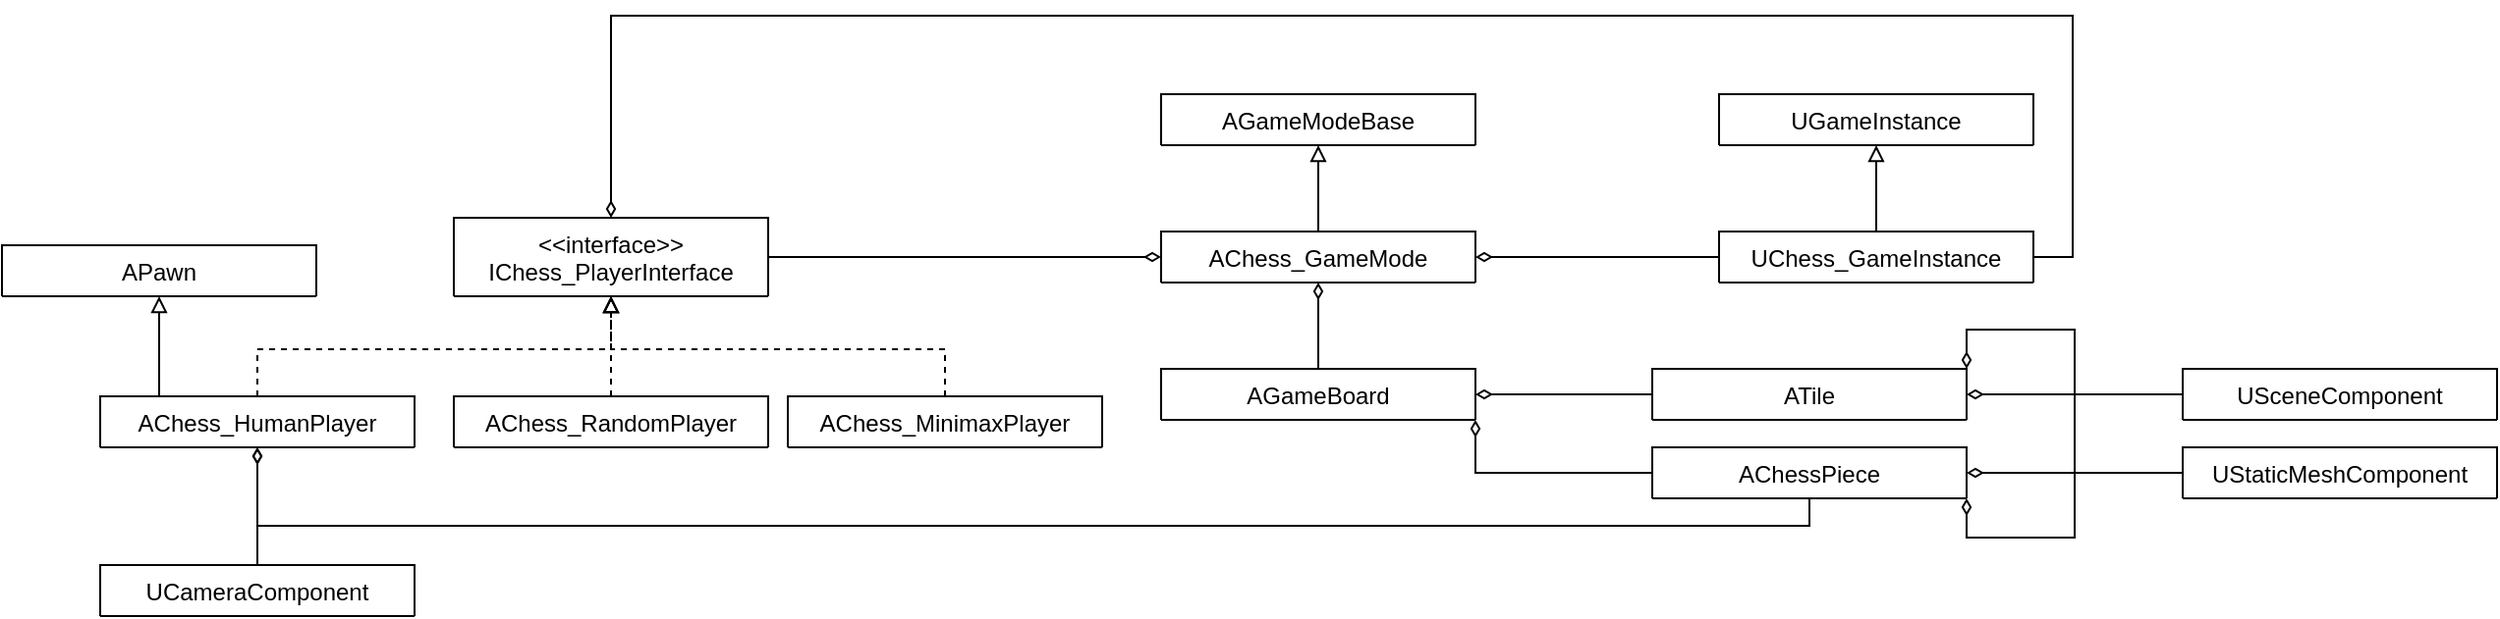 <mxfile version="24.2.5" type="device">
  <diagram id="C5RBs43oDa-KdzZeNtuy" name="Page-1">
    <mxGraphModel dx="1665" dy="631" grid="1" gridSize="10" guides="1" tooltips="1" connect="1" arrows="1" fold="1" page="1" pageScale="1" pageWidth="827" pageHeight="1169" math="0" shadow="0">
      <root>
        <mxCell id="WIyWlLk6GJQsqaUBKTNV-0" />
        <mxCell id="WIyWlLk6GJQsqaUBKTNV-1" parent="WIyWlLk6GJQsqaUBKTNV-0" />
        <mxCell id="lZXWqO6nFXH_XY-IuacZ-20" style="edgeStyle=orthogonalEdgeStyle;rounded=0;orthogonalLoop=1;jettySize=auto;html=1;entryX=0.5;entryY=1;entryDx=0;entryDy=0;endArrow=block;endFill=0;" edge="1" parent="WIyWlLk6GJQsqaUBKTNV-1" source="zkfFHV4jXpPFQw0GAbJ--0" target="lZXWqO6nFXH_XY-IuacZ-8">
          <mxGeometry relative="1" as="geometry" />
        </mxCell>
        <mxCell id="zkfFHV4jXpPFQw0GAbJ--0" value="UChess_GameInstance" style="swimlane;fontStyle=0;align=center;verticalAlign=top;childLayout=stackLayout;horizontal=1;startSize=26;horizontalStack=0;resizeParent=1;resizeLast=0;collapsible=1;marginBottom=0;rounded=0;shadow=0;strokeWidth=1;" parent="WIyWlLk6GJQsqaUBKTNV-1" vertex="1" collapsed="1">
          <mxGeometry x="514" y="180" width="160" height="26" as="geometry">
            <mxRectangle x="220" y="120" width="160" height="138" as="alternateBounds" />
          </mxGeometry>
        </mxCell>
        <mxCell id="zkfFHV4jXpPFQw0GAbJ--1" value="Name" style="text;align=left;verticalAlign=top;spacingLeft=4;spacingRight=4;overflow=hidden;rotatable=0;points=[[0,0.5],[1,0.5]];portConstraint=eastwest;" parent="zkfFHV4jXpPFQw0GAbJ--0" vertex="1">
          <mxGeometry y="26" width="160" height="26" as="geometry" />
        </mxCell>
        <mxCell id="zkfFHV4jXpPFQw0GAbJ--2" value="Phone Number" style="text;align=left;verticalAlign=top;spacingLeft=4;spacingRight=4;overflow=hidden;rotatable=0;points=[[0,0.5],[1,0.5]];portConstraint=eastwest;rounded=0;shadow=0;html=0;" parent="zkfFHV4jXpPFQw0GAbJ--0" vertex="1">
          <mxGeometry y="52" width="160" height="26" as="geometry" />
        </mxCell>
        <mxCell id="zkfFHV4jXpPFQw0GAbJ--3" value="Email Address" style="text;align=left;verticalAlign=top;spacingLeft=4;spacingRight=4;overflow=hidden;rotatable=0;points=[[0,0.5],[1,0.5]];portConstraint=eastwest;rounded=0;shadow=0;html=0;" parent="zkfFHV4jXpPFQw0GAbJ--0" vertex="1">
          <mxGeometry y="78" width="160" height="26" as="geometry" />
        </mxCell>
        <mxCell id="zkfFHV4jXpPFQw0GAbJ--4" value="" style="line;html=1;strokeWidth=1;align=left;verticalAlign=middle;spacingTop=-1;spacingLeft=3;spacingRight=3;rotatable=0;labelPosition=right;points=[];portConstraint=eastwest;" parent="zkfFHV4jXpPFQw0GAbJ--0" vertex="1">
          <mxGeometry y="104" width="160" height="8" as="geometry" />
        </mxCell>
        <mxCell id="zkfFHV4jXpPFQw0GAbJ--5" value="Purchase Parking Pass" style="text;align=left;verticalAlign=top;spacingLeft=4;spacingRight=4;overflow=hidden;rotatable=0;points=[[0,0.5],[1,0.5]];portConstraint=eastwest;" parent="zkfFHV4jXpPFQw0GAbJ--0" vertex="1">
          <mxGeometry y="112" width="160" height="26" as="geometry" />
        </mxCell>
        <mxCell id="lZXWqO6nFXH_XY-IuacZ-66" style="edgeStyle=orthogonalEdgeStyle;rounded=0;orthogonalLoop=1;jettySize=auto;html=1;entryX=1;entryY=1;entryDx=0;entryDy=0;endArrow=diamondThin;endFill=0;" edge="1" parent="WIyWlLk6GJQsqaUBKTNV-1" source="zkfFHV4jXpPFQw0GAbJ--17" target="lZXWqO6nFXH_XY-IuacZ-52">
          <mxGeometry relative="1" as="geometry" />
        </mxCell>
        <mxCell id="lZXWqO6nFXH_XY-IuacZ-112" style="edgeStyle=orthogonalEdgeStyle;rounded=0;orthogonalLoop=1;jettySize=auto;html=1;entryX=0.5;entryY=1;entryDx=0;entryDy=0;endArrow=diamondThin;endFill=0;" edge="1" parent="WIyWlLk6GJQsqaUBKTNV-1" source="zkfFHV4jXpPFQw0GAbJ--17" target="lZXWqO6nFXH_XY-IuacZ-84">
          <mxGeometry relative="1" as="geometry">
            <Array as="points">
              <mxPoint x="560" y="330" />
              <mxPoint x="-230" y="330" />
            </Array>
          </mxGeometry>
        </mxCell>
        <mxCell id="zkfFHV4jXpPFQw0GAbJ--17" value="AChessPiece" style="swimlane;fontStyle=0;align=center;verticalAlign=top;childLayout=stackLayout;horizontal=1;startSize=26;horizontalStack=0;resizeParent=1;resizeLast=0;collapsible=1;marginBottom=0;rounded=0;shadow=0;strokeWidth=1;" parent="WIyWlLk6GJQsqaUBKTNV-1" vertex="1" collapsed="1">
          <mxGeometry x="480" y="290" width="160" height="26" as="geometry">
            <mxRectangle x="750" y="110" width="300" height="480" as="alternateBounds" />
          </mxGeometry>
        </mxCell>
        <mxCell id="zkfFHV4jXpPFQw0GAbJ--18" value="# Scene: USceneComponent*" style="text;align=left;verticalAlign=top;spacingLeft=4;spacingRight=4;overflow=hidden;rotatable=0;points=[[0,0.5],[1,0.5]];portConstraint=eastwest;" parent="zkfFHV4jXpPFQw0GAbJ--17" vertex="1">
          <mxGeometry y="26" width="300" height="26" as="geometry" />
        </mxCell>
        <mxCell id="zkfFHV4jXpPFQw0GAbJ--19" value="UStaticMeshComponent: StaticMeshComponent" style="text;align=left;verticalAlign=top;spacingLeft=4;spacingRight=4;overflow=hidden;rotatable=0;points=[[0,0.5],[1,0.5]];portConstraint=eastwest;rounded=0;shadow=0;html=0;" parent="zkfFHV4jXpPFQw0GAbJ--17" vertex="1">
          <mxGeometry y="52" width="300" height="26" as="geometry" />
        </mxCell>
        <mxCell id="zkfFHV4jXpPFQw0GAbJ--20" value="Id: FString" style="text;align=left;verticalAlign=top;spacingLeft=4;spacingRight=4;overflow=hidden;rotatable=0;points=[[0,0.5],[1,0.5]];portConstraint=eastwest;rounded=0;shadow=0;html=0;" parent="zkfFHV4jXpPFQw0GAbJ--17" vertex="1">
          <mxGeometry y="78" width="300" height="26" as="geometry" />
        </mxCell>
        <mxCell id="zkfFHV4jXpPFQw0GAbJ--21" value="PieceNum: int = -1" style="text;align=left;verticalAlign=top;spacingLeft=4;spacingRight=4;overflow=hidden;rotatable=0;points=[[0,0.5],[1,0.5]];portConstraint=eastwest;rounded=0;shadow=0;html=0;" parent="zkfFHV4jXpPFQw0GAbJ--17" vertex="1">
          <mxGeometry y="104" width="300" height="26" as="geometry" />
        </mxCell>
        <mxCell id="zkfFHV4jXpPFQw0GAbJ--22" value="Color: EPieceColor" style="text;align=left;verticalAlign=top;spacingLeft=4;spacingRight=4;overflow=hidden;rotatable=0;points=[[0,0.5],[1,0.5]];portConstraint=eastwest;rounded=0;shadow=0;html=0;" parent="zkfFHV4jXpPFQw0GAbJ--17" vertex="1">
          <mxGeometry y="130" width="300" height="26" as="geometry" />
        </mxCell>
        <mxCell id="lZXWqO6nFXH_XY-IuacZ-2" value="MaxNumberSteps: int8" style="text;align=left;verticalAlign=top;spacingLeft=4;spacingRight=4;overflow=hidden;rotatable=0;points=[[0,0.5],[1,0.5]];portConstraint=eastwest;rounded=0;shadow=0;html=0;" vertex="1" parent="zkfFHV4jXpPFQw0GAbJ--17">
          <mxGeometry y="156" width="300" height="26" as="geometry" />
        </mxCell>
        <mxCell id="lZXWqO6nFXH_XY-IuacZ-3" value="Type: EPieceType" style="text;align=left;verticalAlign=top;spacingLeft=4;spacingRight=4;overflow=hidden;rotatable=0;points=[[0,0.5],[1,0.5]];portConstraint=eastwest;rounded=0;shadow=0;html=0;" vertex="1" parent="zkfFHV4jXpPFQw0GAbJ--17">
          <mxGeometry y="182" width="300" height="26" as="geometry" />
        </mxCell>
        <mxCell id="lZXWqO6nFXH_XY-IuacZ-6" value="TileGridPosition: FVector2D" style="text;align=left;verticalAlign=top;spacingLeft=4;spacingRight=4;overflow=hidden;rotatable=0;points=[[0,0.5],[1,0.5]];portConstraint=eastwest;rounded=0;shadow=0;html=0;" vertex="1" parent="zkfFHV4jXpPFQw0GAbJ--17">
          <mxGeometry y="208" width="300" height="26" as="geometry" />
        </mxCell>
        <mxCell id="lZXWqO6nFXH_XY-IuacZ-5" value="Status: EPieceStatus" style="text;align=left;verticalAlign=top;spacingLeft=4;spacingRight=4;overflow=hidden;rotatable=0;points=[[0,0.5],[1,0.5]];portConstraint=eastwest;rounded=0;shadow=0;html=0;" vertex="1" parent="zkfFHV4jXpPFQw0GAbJ--17">
          <mxGeometry y="234" width="300" height="26" as="geometry" />
        </mxCell>
        <mxCell id="lZXWqO6nFXH_XY-IuacZ-4" value="CardinalDirection: TArray&lt;ECardinalDirection&gt;" style="text;align=left;verticalAlign=top;spacingLeft=4;spacingRight=4;overflow=hidden;rotatable=0;points=[[0,0.5],[1,0.5]];portConstraint=eastwest;rounded=0;shadow=0;html=0;" vertex="1" parent="zkfFHV4jXpPFQw0GAbJ--17">
          <mxGeometry y="260" width="300" height="26" as="geometry" />
        </mxCell>
        <mxCell id="zkfFHV4jXpPFQw0GAbJ--23" value="" style="line;html=1;strokeWidth=1;align=left;verticalAlign=middle;spacingTop=-1;spacingLeft=3;spacingRight=3;rotatable=0;labelPosition=right;points=[];portConstraint=eastwest;" parent="zkfFHV4jXpPFQw0GAbJ--17" vertex="1">
          <mxGeometry y="286" width="300" height="8" as="geometry" />
        </mxCell>
        <mxCell id="zkfFHV4jXpPFQw0GAbJ--24" value="+ GetXYOffset(Steps: const int8, &#xa;                      Direction: const ECardinalDirection&#xa;   ) const: std::pair&lt;int8, int8&gt;" style="text;align=left;verticalAlign=top;spacingLeft=4;spacingRight=4;overflow=hidden;rotatable=0;points=[[0,0.5],[1,0.5]];portConstraint=eastwest;" parent="zkfFHV4jXpPFQw0GAbJ--17" vertex="1">
          <mxGeometry y="294" width="300" height="56" as="geometry" />
        </mxCell>
        <mxCell id="zkfFHV4jXpPFQw0GAbJ--25" value="+ CheckDirection(GameBoard: const AGameBoard*, &#xa;                          Direction: const EDirection, &#xa;                          NewGridPosition: const FVector2D, &#xa;                          CurrGridPosition: const FVector2D, &#xa;                          TestFlag: const bool = false&#xa;   ): bool" style="text;align=left;verticalAlign=top;spacingLeft=4;spacingRight=4;overflow=hidden;rotatable=0;points=[[0,0.5],[1,0.5]];portConstraint=eastwest;" parent="zkfFHV4jXpPFQw0GAbJ--17" vertex="1">
          <mxGeometry y="350" width="300" height="100" as="geometry" />
        </mxCell>
        <mxCell id="lZXWqO6nFXH_XY-IuacZ-7" value="+ SelfDestroy(): void" style="text;align=left;verticalAlign=top;spacingLeft=4;spacingRight=4;overflow=hidden;rotatable=0;points=[[0,0.5],[1,0.5]];portConstraint=eastwest;" vertex="1" parent="zkfFHV4jXpPFQw0GAbJ--17">
          <mxGeometry y="450" width="300" height="30" as="geometry" />
        </mxCell>
        <mxCell id="lZXWqO6nFXH_XY-IuacZ-8" value="UGameInstance" style="swimlane;fontStyle=0;align=center;verticalAlign=top;childLayout=stackLayout;horizontal=1;startSize=26;horizontalStack=0;resizeParent=1;resizeLast=0;collapsible=1;marginBottom=0;rounded=0;shadow=0;strokeWidth=1;" vertex="1" collapsed="1" parent="WIyWlLk6GJQsqaUBKTNV-1">
          <mxGeometry x="514" y="110" width="160" height="26" as="geometry">
            <mxRectangle x="220" y="-40" width="160" height="138" as="alternateBounds" />
          </mxGeometry>
        </mxCell>
        <mxCell id="lZXWqO6nFXH_XY-IuacZ-44" style="edgeStyle=orthogonalEdgeStyle;rounded=0;orthogonalLoop=1;jettySize=auto;html=1;endArrow=none;endFill=0;startArrow=diamondThin;startFill=0;endSize=6;strokeWidth=1;" edge="1" parent="WIyWlLk6GJQsqaUBKTNV-1" source="lZXWqO6nFXH_XY-IuacZ-21" target="zkfFHV4jXpPFQw0GAbJ--0">
          <mxGeometry relative="1" as="geometry" />
        </mxCell>
        <mxCell id="lZXWqO6nFXH_XY-IuacZ-51" style="edgeStyle=orthogonalEdgeStyle;rounded=0;orthogonalLoop=1;jettySize=auto;html=1;endArrow=none;endFill=0;startArrow=diamondThin;startFill=0;" edge="1" parent="WIyWlLk6GJQsqaUBKTNV-1" source="lZXWqO6nFXH_XY-IuacZ-21" target="lZXWqO6nFXH_XY-IuacZ-45">
          <mxGeometry relative="1" as="geometry" />
        </mxCell>
        <mxCell id="lZXWqO6nFXH_XY-IuacZ-21" value="AChess_GameMode" style="swimlane;fontStyle=0;align=center;verticalAlign=top;childLayout=stackLayout;horizontal=1;startSize=26;horizontalStack=0;resizeParent=1;resizeLast=0;collapsible=1;marginBottom=0;rounded=0;shadow=0;strokeWidth=1;" vertex="1" collapsed="1" parent="WIyWlLk6GJQsqaUBKTNV-1">
          <mxGeometry x="230" y="180" width="160" height="26" as="geometry">
            <mxRectangle x="230" y="180" width="160" height="138" as="alternateBounds" />
          </mxGeometry>
        </mxCell>
        <mxCell id="lZXWqO6nFXH_XY-IuacZ-22" value="Name" style="text;align=left;verticalAlign=top;spacingLeft=4;spacingRight=4;overflow=hidden;rotatable=0;points=[[0,0.5],[1,0.5]];portConstraint=eastwest;" vertex="1" parent="lZXWqO6nFXH_XY-IuacZ-21">
          <mxGeometry y="26" width="160" height="26" as="geometry" />
        </mxCell>
        <mxCell id="lZXWqO6nFXH_XY-IuacZ-23" value="Phone Number" style="text;align=left;verticalAlign=top;spacingLeft=4;spacingRight=4;overflow=hidden;rotatable=0;points=[[0,0.5],[1,0.5]];portConstraint=eastwest;rounded=0;shadow=0;html=0;" vertex="1" parent="lZXWqO6nFXH_XY-IuacZ-21">
          <mxGeometry y="52" width="160" height="26" as="geometry" />
        </mxCell>
        <mxCell id="lZXWqO6nFXH_XY-IuacZ-24" value="Email Address" style="text;align=left;verticalAlign=top;spacingLeft=4;spacingRight=4;overflow=hidden;rotatable=0;points=[[0,0.5],[1,0.5]];portConstraint=eastwest;rounded=0;shadow=0;html=0;" vertex="1" parent="lZXWqO6nFXH_XY-IuacZ-21">
          <mxGeometry y="78" width="160" height="26" as="geometry" />
        </mxCell>
        <mxCell id="lZXWqO6nFXH_XY-IuacZ-25" value="" style="line;html=1;strokeWidth=1;align=left;verticalAlign=middle;spacingTop=-1;spacingLeft=3;spacingRight=3;rotatable=0;labelPosition=right;points=[];portConstraint=eastwest;" vertex="1" parent="lZXWqO6nFXH_XY-IuacZ-21">
          <mxGeometry y="104" width="160" height="8" as="geometry" />
        </mxCell>
        <mxCell id="lZXWqO6nFXH_XY-IuacZ-26" value="Purchase Parking Pass" style="text;align=left;verticalAlign=top;spacingLeft=4;spacingRight=4;overflow=hidden;rotatable=0;points=[[0,0.5],[1,0.5]];portConstraint=eastwest;" vertex="1" parent="lZXWqO6nFXH_XY-IuacZ-21">
          <mxGeometry y="112" width="160" height="26" as="geometry" />
        </mxCell>
        <mxCell id="lZXWqO6nFXH_XY-IuacZ-33" value="AGameModeBase" style="swimlane;fontStyle=0;align=center;verticalAlign=top;childLayout=stackLayout;horizontal=1;startSize=26;horizontalStack=0;resizeParent=1;resizeLast=0;collapsible=1;marginBottom=0;rounded=0;shadow=0;strokeWidth=1;" vertex="1" collapsed="1" parent="WIyWlLk6GJQsqaUBKTNV-1">
          <mxGeometry x="230" y="110" width="160" height="26" as="geometry">
            <mxRectangle x="220" y="120" width="160" height="138" as="alternateBounds" />
          </mxGeometry>
        </mxCell>
        <mxCell id="lZXWqO6nFXH_XY-IuacZ-34" value="Name" style="text;align=left;verticalAlign=top;spacingLeft=4;spacingRight=4;overflow=hidden;rotatable=0;points=[[0,0.5],[1,0.5]];portConstraint=eastwest;" vertex="1" parent="lZXWqO6nFXH_XY-IuacZ-33">
          <mxGeometry y="26" width="160" height="26" as="geometry" />
        </mxCell>
        <mxCell id="lZXWqO6nFXH_XY-IuacZ-35" value="Phone Number" style="text;align=left;verticalAlign=top;spacingLeft=4;spacingRight=4;overflow=hidden;rotatable=0;points=[[0,0.5],[1,0.5]];portConstraint=eastwest;rounded=0;shadow=0;html=0;" vertex="1" parent="lZXWqO6nFXH_XY-IuacZ-33">
          <mxGeometry y="52" width="160" height="26" as="geometry" />
        </mxCell>
        <mxCell id="lZXWqO6nFXH_XY-IuacZ-36" value="Email Address" style="text;align=left;verticalAlign=top;spacingLeft=4;spacingRight=4;overflow=hidden;rotatable=0;points=[[0,0.5],[1,0.5]];portConstraint=eastwest;rounded=0;shadow=0;html=0;" vertex="1" parent="lZXWqO6nFXH_XY-IuacZ-33">
          <mxGeometry y="78" width="160" height="26" as="geometry" />
        </mxCell>
        <mxCell id="lZXWqO6nFXH_XY-IuacZ-37" value="" style="line;html=1;strokeWidth=1;align=left;verticalAlign=middle;spacingTop=-1;spacingLeft=3;spacingRight=3;rotatable=0;labelPosition=right;points=[];portConstraint=eastwest;" vertex="1" parent="lZXWqO6nFXH_XY-IuacZ-33">
          <mxGeometry y="104" width="160" height="8" as="geometry" />
        </mxCell>
        <mxCell id="lZXWqO6nFXH_XY-IuacZ-38" value="Purchase Parking Pass" style="text;align=left;verticalAlign=top;spacingLeft=4;spacingRight=4;overflow=hidden;rotatable=0;points=[[0,0.5],[1,0.5]];portConstraint=eastwest;" vertex="1" parent="lZXWqO6nFXH_XY-IuacZ-33">
          <mxGeometry y="112" width="160" height="26" as="geometry" />
        </mxCell>
        <mxCell id="lZXWqO6nFXH_XY-IuacZ-39" style="edgeStyle=orthogonalEdgeStyle;rounded=0;orthogonalLoop=1;jettySize=auto;html=1;endArrow=block;endFill=0;" edge="1" parent="WIyWlLk6GJQsqaUBKTNV-1" source="lZXWqO6nFXH_XY-IuacZ-21" target="lZXWqO6nFXH_XY-IuacZ-33">
          <mxGeometry relative="1" as="geometry">
            <mxPoint x="524" y="190" as="sourcePoint" />
            <mxPoint x="524" y="146" as="targetPoint" />
          </mxGeometry>
        </mxCell>
        <mxCell id="lZXWqO6nFXH_XY-IuacZ-83" style="edgeStyle=orthogonalEdgeStyle;rounded=0;orthogonalLoop=1;jettySize=auto;html=1;entryX=1;entryY=0.5;entryDx=0;entryDy=0;endArrow=none;endFill=0;startArrow=diamondThin;startFill=0;" edge="1" parent="WIyWlLk6GJQsqaUBKTNV-1" source="lZXWqO6nFXH_XY-IuacZ-45" target="zkfFHV4jXpPFQw0GAbJ--0">
          <mxGeometry relative="1" as="geometry">
            <Array as="points">
              <mxPoint x="-50" y="70" />
              <mxPoint x="694" y="70" />
              <mxPoint x="694" y="193" />
            </Array>
          </mxGeometry>
        </mxCell>
        <mxCell id="lZXWqO6nFXH_XY-IuacZ-45" value="&lt;&lt;interface&gt;&gt;&#xa;IChess_PlayerInterface" style="swimlane;fontStyle=0;align=center;verticalAlign=top;childLayout=stackLayout;horizontal=1;startSize=40;horizontalStack=0;resizeParent=1;resizeLast=0;collapsible=1;marginBottom=0;rounded=0;shadow=0;strokeWidth=1;" vertex="1" collapsed="1" parent="WIyWlLk6GJQsqaUBKTNV-1">
          <mxGeometry x="-130" y="173" width="160" height="40" as="geometry">
            <mxRectangle x="220" y="120" width="160" height="138" as="alternateBounds" />
          </mxGeometry>
        </mxCell>
        <mxCell id="lZXWqO6nFXH_XY-IuacZ-46" value="Name" style="text;align=left;verticalAlign=top;spacingLeft=4;spacingRight=4;overflow=hidden;rotatable=0;points=[[0,0.5],[1,0.5]];portConstraint=eastwest;" vertex="1" parent="lZXWqO6nFXH_XY-IuacZ-45">
          <mxGeometry y="26" width="160" height="26" as="geometry" />
        </mxCell>
        <mxCell id="lZXWqO6nFXH_XY-IuacZ-47" value="Phone Number" style="text;align=left;verticalAlign=top;spacingLeft=4;spacingRight=4;overflow=hidden;rotatable=0;points=[[0,0.5],[1,0.5]];portConstraint=eastwest;rounded=0;shadow=0;html=0;" vertex="1" parent="lZXWqO6nFXH_XY-IuacZ-45">
          <mxGeometry y="52" width="160" height="26" as="geometry" />
        </mxCell>
        <mxCell id="lZXWqO6nFXH_XY-IuacZ-48" value="Email Address" style="text;align=left;verticalAlign=top;spacingLeft=4;spacingRight=4;overflow=hidden;rotatable=0;points=[[0,0.5],[1,0.5]];portConstraint=eastwest;rounded=0;shadow=0;html=0;" vertex="1" parent="lZXWqO6nFXH_XY-IuacZ-45">
          <mxGeometry y="78" width="160" height="26" as="geometry" />
        </mxCell>
        <mxCell id="lZXWqO6nFXH_XY-IuacZ-49" value="" style="line;html=1;strokeWidth=1;align=left;verticalAlign=middle;spacingTop=-1;spacingLeft=3;spacingRight=3;rotatable=0;labelPosition=right;points=[];portConstraint=eastwest;" vertex="1" parent="lZXWqO6nFXH_XY-IuacZ-45">
          <mxGeometry y="104" width="160" height="8" as="geometry" />
        </mxCell>
        <mxCell id="lZXWqO6nFXH_XY-IuacZ-50" value="Purchase Parking Pass" style="text;align=left;verticalAlign=top;spacingLeft=4;spacingRight=4;overflow=hidden;rotatable=0;points=[[0,0.5],[1,0.5]];portConstraint=eastwest;" vertex="1" parent="lZXWqO6nFXH_XY-IuacZ-45">
          <mxGeometry y="112" width="160" height="26" as="geometry" />
        </mxCell>
        <mxCell id="lZXWqO6nFXH_XY-IuacZ-58" style="edgeStyle=orthogonalEdgeStyle;rounded=0;orthogonalLoop=1;jettySize=auto;html=1;entryX=0.5;entryY=1;entryDx=0;entryDy=0;endArrow=diamondThin;endFill=0;" edge="1" parent="WIyWlLk6GJQsqaUBKTNV-1" source="lZXWqO6nFXH_XY-IuacZ-52" target="lZXWqO6nFXH_XY-IuacZ-21">
          <mxGeometry relative="1" as="geometry" />
        </mxCell>
        <mxCell id="lZXWqO6nFXH_XY-IuacZ-52" value="AGameBoard" style="swimlane;fontStyle=0;align=center;verticalAlign=top;childLayout=stackLayout;horizontal=1;startSize=26;horizontalStack=0;resizeParent=1;resizeLast=0;collapsible=1;marginBottom=0;rounded=0;shadow=0;strokeWidth=1;" vertex="1" collapsed="1" parent="WIyWlLk6GJQsqaUBKTNV-1">
          <mxGeometry x="230" y="250" width="160" height="26" as="geometry">
            <mxRectangle x="230" y="180" width="160" height="138" as="alternateBounds" />
          </mxGeometry>
        </mxCell>
        <mxCell id="lZXWqO6nFXH_XY-IuacZ-53" value="Name" style="text;align=left;verticalAlign=top;spacingLeft=4;spacingRight=4;overflow=hidden;rotatable=0;points=[[0,0.5],[1,0.5]];portConstraint=eastwest;" vertex="1" parent="lZXWqO6nFXH_XY-IuacZ-52">
          <mxGeometry y="26" width="160" height="26" as="geometry" />
        </mxCell>
        <mxCell id="lZXWqO6nFXH_XY-IuacZ-54" value="Phone Number" style="text;align=left;verticalAlign=top;spacingLeft=4;spacingRight=4;overflow=hidden;rotatable=0;points=[[0,0.5],[1,0.5]];portConstraint=eastwest;rounded=0;shadow=0;html=0;" vertex="1" parent="lZXWqO6nFXH_XY-IuacZ-52">
          <mxGeometry y="52" width="160" height="26" as="geometry" />
        </mxCell>
        <mxCell id="lZXWqO6nFXH_XY-IuacZ-55" value="Email Address" style="text;align=left;verticalAlign=top;spacingLeft=4;spacingRight=4;overflow=hidden;rotatable=0;points=[[0,0.5],[1,0.5]];portConstraint=eastwest;rounded=0;shadow=0;html=0;" vertex="1" parent="lZXWqO6nFXH_XY-IuacZ-52">
          <mxGeometry y="78" width="160" height="26" as="geometry" />
        </mxCell>
        <mxCell id="lZXWqO6nFXH_XY-IuacZ-56" value="" style="line;html=1;strokeWidth=1;align=left;verticalAlign=middle;spacingTop=-1;spacingLeft=3;spacingRight=3;rotatable=0;labelPosition=right;points=[];portConstraint=eastwest;" vertex="1" parent="lZXWqO6nFXH_XY-IuacZ-52">
          <mxGeometry y="104" width="160" height="8" as="geometry" />
        </mxCell>
        <mxCell id="lZXWqO6nFXH_XY-IuacZ-57" value="Purchase Parking Pass" style="text;align=left;verticalAlign=top;spacingLeft=4;spacingRight=4;overflow=hidden;rotatable=0;points=[[0,0.5],[1,0.5]];portConstraint=eastwest;" vertex="1" parent="lZXWqO6nFXH_XY-IuacZ-52">
          <mxGeometry y="112" width="160" height="26" as="geometry" />
        </mxCell>
        <mxCell id="lZXWqO6nFXH_XY-IuacZ-65" style="edgeStyle=orthogonalEdgeStyle;rounded=0;orthogonalLoop=1;jettySize=auto;html=1;entryX=1;entryY=0.5;entryDx=0;entryDy=0;endArrow=diamondThin;endFill=0;" edge="1" parent="WIyWlLk6GJQsqaUBKTNV-1" source="lZXWqO6nFXH_XY-IuacZ-59" target="lZXWqO6nFXH_XY-IuacZ-52">
          <mxGeometry relative="1" as="geometry" />
        </mxCell>
        <mxCell id="lZXWqO6nFXH_XY-IuacZ-59" value="ATile" style="swimlane;fontStyle=0;align=center;verticalAlign=top;childLayout=stackLayout;horizontal=1;startSize=26;horizontalStack=0;resizeParent=1;resizeLast=0;collapsible=1;marginBottom=0;rounded=0;shadow=0;strokeWidth=1;" vertex="1" collapsed="1" parent="WIyWlLk6GJQsqaUBKTNV-1">
          <mxGeometry x="480" y="250" width="160" height="26" as="geometry">
            <mxRectangle x="480" y="250" width="160" height="138" as="alternateBounds" />
          </mxGeometry>
        </mxCell>
        <mxCell id="lZXWqO6nFXH_XY-IuacZ-60" value="Name" style="text;align=left;verticalAlign=top;spacingLeft=4;spacingRight=4;overflow=hidden;rotatable=0;points=[[0,0.5],[1,0.5]];portConstraint=eastwest;" vertex="1" parent="lZXWqO6nFXH_XY-IuacZ-59">
          <mxGeometry y="26" width="160" height="26" as="geometry" />
        </mxCell>
        <mxCell id="lZXWqO6nFXH_XY-IuacZ-61" value="Phone Number" style="text;align=left;verticalAlign=top;spacingLeft=4;spacingRight=4;overflow=hidden;rotatable=0;points=[[0,0.5],[1,0.5]];portConstraint=eastwest;rounded=0;shadow=0;html=0;" vertex="1" parent="lZXWqO6nFXH_XY-IuacZ-59">
          <mxGeometry y="52" width="160" height="26" as="geometry" />
        </mxCell>
        <mxCell id="lZXWqO6nFXH_XY-IuacZ-62" value="Email Address" style="text;align=left;verticalAlign=top;spacingLeft=4;spacingRight=4;overflow=hidden;rotatable=0;points=[[0,0.5],[1,0.5]];portConstraint=eastwest;rounded=0;shadow=0;html=0;" vertex="1" parent="lZXWqO6nFXH_XY-IuacZ-59">
          <mxGeometry y="78" width="160" height="26" as="geometry" />
        </mxCell>
        <mxCell id="lZXWqO6nFXH_XY-IuacZ-63" value="" style="line;html=1;strokeWidth=1;align=left;verticalAlign=middle;spacingTop=-1;spacingLeft=3;spacingRight=3;rotatable=0;labelPosition=right;points=[];portConstraint=eastwest;" vertex="1" parent="lZXWqO6nFXH_XY-IuacZ-59">
          <mxGeometry y="104" width="160" height="8" as="geometry" />
        </mxCell>
        <mxCell id="lZXWqO6nFXH_XY-IuacZ-64" value="Purchase Parking Pass" style="text;align=left;verticalAlign=top;spacingLeft=4;spacingRight=4;overflow=hidden;rotatable=0;points=[[0,0.5],[1,0.5]];portConstraint=eastwest;" vertex="1" parent="lZXWqO6nFXH_XY-IuacZ-59">
          <mxGeometry y="112" width="160" height="26" as="geometry" />
        </mxCell>
        <mxCell id="lZXWqO6nFXH_XY-IuacZ-79" style="edgeStyle=orthogonalEdgeStyle;rounded=0;orthogonalLoop=1;jettySize=auto;html=1;entryX=1;entryY=0.5;entryDx=0;entryDy=0;endArrow=diamondThin;endFill=0;" edge="1" parent="WIyWlLk6GJQsqaUBKTNV-1" source="lZXWqO6nFXH_XY-IuacZ-67" target="lZXWqO6nFXH_XY-IuacZ-59">
          <mxGeometry relative="1" as="geometry" />
        </mxCell>
        <mxCell id="lZXWqO6nFXH_XY-IuacZ-80" style="edgeStyle=orthogonalEdgeStyle;rounded=0;orthogonalLoop=1;jettySize=auto;html=1;entryX=1;entryY=0.5;entryDx=0;entryDy=0;endArrow=diamondThin;endFill=0;" edge="1" parent="WIyWlLk6GJQsqaUBKTNV-1" source="lZXWqO6nFXH_XY-IuacZ-67" target="zkfFHV4jXpPFQw0GAbJ--17">
          <mxGeometry relative="1" as="geometry" />
        </mxCell>
        <mxCell id="lZXWqO6nFXH_XY-IuacZ-67" value="USceneComponent" style="swimlane;fontStyle=0;align=center;verticalAlign=top;childLayout=stackLayout;horizontal=1;startSize=26;horizontalStack=0;resizeParent=1;resizeLast=0;collapsible=1;marginBottom=0;rounded=0;shadow=0;strokeWidth=1;" vertex="1" collapsed="1" parent="WIyWlLk6GJQsqaUBKTNV-1">
          <mxGeometry x="750" y="250" width="160" height="26" as="geometry">
            <mxRectangle x="480" y="250" width="160" height="138" as="alternateBounds" />
          </mxGeometry>
        </mxCell>
        <mxCell id="lZXWqO6nFXH_XY-IuacZ-68" value="Name" style="text;align=left;verticalAlign=top;spacingLeft=4;spacingRight=4;overflow=hidden;rotatable=0;points=[[0,0.5],[1,0.5]];portConstraint=eastwest;" vertex="1" parent="lZXWqO6nFXH_XY-IuacZ-67">
          <mxGeometry y="26" width="160" height="26" as="geometry" />
        </mxCell>
        <mxCell id="lZXWqO6nFXH_XY-IuacZ-69" value="Phone Number" style="text;align=left;verticalAlign=top;spacingLeft=4;spacingRight=4;overflow=hidden;rotatable=0;points=[[0,0.5],[1,0.5]];portConstraint=eastwest;rounded=0;shadow=0;html=0;" vertex="1" parent="lZXWqO6nFXH_XY-IuacZ-67">
          <mxGeometry y="52" width="160" height="26" as="geometry" />
        </mxCell>
        <mxCell id="lZXWqO6nFXH_XY-IuacZ-70" value="Email Address" style="text;align=left;verticalAlign=top;spacingLeft=4;spacingRight=4;overflow=hidden;rotatable=0;points=[[0,0.5],[1,0.5]];portConstraint=eastwest;rounded=0;shadow=0;html=0;" vertex="1" parent="lZXWqO6nFXH_XY-IuacZ-67">
          <mxGeometry y="78" width="160" height="26" as="geometry" />
        </mxCell>
        <mxCell id="lZXWqO6nFXH_XY-IuacZ-71" value="" style="line;html=1;strokeWidth=1;align=left;verticalAlign=middle;spacingTop=-1;spacingLeft=3;spacingRight=3;rotatable=0;labelPosition=right;points=[];portConstraint=eastwest;" vertex="1" parent="lZXWqO6nFXH_XY-IuacZ-67">
          <mxGeometry y="104" width="160" height="8" as="geometry" />
        </mxCell>
        <mxCell id="lZXWqO6nFXH_XY-IuacZ-72" value="Purchase Parking Pass" style="text;align=left;verticalAlign=top;spacingLeft=4;spacingRight=4;overflow=hidden;rotatable=0;points=[[0,0.5],[1,0.5]];portConstraint=eastwest;" vertex="1" parent="lZXWqO6nFXH_XY-IuacZ-67">
          <mxGeometry y="112" width="160" height="26" as="geometry" />
        </mxCell>
        <mxCell id="lZXWqO6nFXH_XY-IuacZ-81" style="edgeStyle=orthogonalEdgeStyle;rounded=0;orthogonalLoop=1;jettySize=auto;html=1;entryX=1;entryY=0;entryDx=0;entryDy=0;endArrow=diamondThin;endFill=0;" edge="1" parent="WIyWlLk6GJQsqaUBKTNV-1" source="lZXWqO6nFXH_XY-IuacZ-73" target="lZXWqO6nFXH_XY-IuacZ-59">
          <mxGeometry relative="1" as="geometry" />
        </mxCell>
        <mxCell id="lZXWqO6nFXH_XY-IuacZ-82" style="edgeStyle=orthogonalEdgeStyle;rounded=0;orthogonalLoop=1;jettySize=auto;html=1;entryX=1;entryY=1;entryDx=0;entryDy=0;endArrow=diamondThin;endFill=0;" edge="1" parent="WIyWlLk6GJQsqaUBKTNV-1" source="lZXWqO6nFXH_XY-IuacZ-73" target="zkfFHV4jXpPFQw0GAbJ--17">
          <mxGeometry relative="1" as="geometry" />
        </mxCell>
        <mxCell id="lZXWqO6nFXH_XY-IuacZ-73" value="UStaticMeshComponent" style="swimlane;fontStyle=0;align=center;verticalAlign=top;childLayout=stackLayout;horizontal=1;startSize=26;horizontalStack=0;resizeParent=1;resizeLast=0;collapsible=1;marginBottom=0;rounded=0;shadow=0;strokeWidth=1;" vertex="1" collapsed="1" parent="WIyWlLk6GJQsqaUBKTNV-1">
          <mxGeometry x="750" y="290" width="160" height="26" as="geometry">
            <mxRectangle x="480" y="250" width="160" height="138" as="alternateBounds" />
          </mxGeometry>
        </mxCell>
        <mxCell id="lZXWqO6nFXH_XY-IuacZ-74" value="Name" style="text;align=left;verticalAlign=top;spacingLeft=4;spacingRight=4;overflow=hidden;rotatable=0;points=[[0,0.5],[1,0.5]];portConstraint=eastwest;" vertex="1" parent="lZXWqO6nFXH_XY-IuacZ-73">
          <mxGeometry y="26" width="160" height="26" as="geometry" />
        </mxCell>
        <mxCell id="lZXWqO6nFXH_XY-IuacZ-75" value="Phone Number" style="text;align=left;verticalAlign=top;spacingLeft=4;spacingRight=4;overflow=hidden;rotatable=0;points=[[0,0.5],[1,0.5]];portConstraint=eastwest;rounded=0;shadow=0;html=0;" vertex="1" parent="lZXWqO6nFXH_XY-IuacZ-73">
          <mxGeometry y="52" width="160" height="26" as="geometry" />
        </mxCell>
        <mxCell id="lZXWqO6nFXH_XY-IuacZ-76" value="Email Address" style="text;align=left;verticalAlign=top;spacingLeft=4;spacingRight=4;overflow=hidden;rotatable=0;points=[[0,0.5],[1,0.5]];portConstraint=eastwest;rounded=0;shadow=0;html=0;" vertex="1" parent="lZXWqO6nFXH_XY-IuacZ-73">
          <mxGeometry y="78" width="160" height="26" as="geometry" />
        </mxCell>
        <mxCell id="lZXWqO6nFXH_XY-IuacZ-77" value="" style="line;html=1;strokeWidth=1;align=left;verticalAlign=middle;spacingTop=-1;spacingLeft=3;spacingRight=3;rotatable=0;labelPosition=right;points=[];portConstraint=eastwest;" vertex="1" parent="lZXWqO6nFXH_XY-IuacZ-73">
          <mxGeometry y="104" width="160" height="8" as="geometry" />
        </mxCell>
        <mxCell id="lZXWqO6nFXH_XY-IuacZ-78" value="Purchase Parking Pass" style="text;align=left;verticalAlign=top;spacingLeft=4;spacingRight=4;overflow=hidden;rotatable=0;points=[[0,0.5],[1,0.5]];portConstraint=eastwest;" vertex="1" parent="lZXWqO6nFXH_XY-IuacZ-73">
          <mxGeometry y="112" width="160" height="26" as="geometry" />
        </mxCell>
        <mxCell id="lZXWqO6nFXH_XY-IuacZ-102" style="edgeStyle=orthogonalEdgeStyle;rounded=0;orthogonalLoop=1;jettySize=auto;html=1;entryX=0.5;entryY=1;entryDx=0;entryDy=0;endArrow=block;endFill=0;dashed=1;" edge="1" parent="WIyWlLk6GJQsqaUBKTNV-1" source="lZXWqO6nFXH_XY-IuacZ-84" target="lZXWqO6nFXH_XY-IuacZ-45">
          <mxGeometry relative="1" as="geometry">
            <Array as="points">
              <mxPoint x="-230" y="240" />
              <mxPoint x="-50" y="240" />
            </Array>
          </mxGeometry>
        </mxCell>
        <mxCell id="lZXWqO6nFXH_XY-IuacZ-119" style="edgeStyle=orthogonalEdgeStyle;rounded=0;orthogonalLoop=1;jettySize=auto;html=1;endArrow=block;endFill=0;entryX=0.5;entryY=1;entryDx=0;entryDy=0;" edge="1" parent="WIyWlLk6GJQsqaUBKTNV-1" source="lZXWqO6nFXH_XY-IuacZ-84" target="lZXWqO6nFXH_XY-IuacZ-113">
          <mxGeometry relative="1" as="geometry">
            <mxPoint x="-280" y="220" as="targetPoint" />
            <Array as="points">
              <mxPoint x="-280" y="250" />
              <mxPoint x="-280" y="250" />
            </Array>
          </mxGeometry>
        </mxCell>
        <mxCell id="lZXWqO6nFXH_XY-IuacZ-84" value="AChess_HumanPlayer" style="swimlane;fontStyle=0;align=center;verticalAlign=top;childLayout=stackLayout;horizontal=1;startSize=26;horizontalStack=0;resizeParent=1;resizeLast=0;collapsible=1;marginBottom=0;rounded=0;shadow=0;strokeWidth=1;" vertex="1" collapsed="1" parent="WIyWlLk6GJQsqaUBKTNV-1">
          <mxGeometry x="-310" y="264" width="160" height="26" as="geometry">
            <mxRectangle x="230" y="180" width="160" height="138" as="alternateBounds" />
          </mxGeometry>
        </mxCell>
        <mxCell id="lZXWqO6nFXH_XY-IuacZ-85" value="Name" style="text;align=left;verticalAlign=top;spacingLeft=4;spacingRight=4;overflow=hidden;rotatable=0;points=[[0,0.5],[1,0.5]];portConstraint=eastwest;" vertex="1" parent="lZXWqO6nFXH_XY-IuacZ-84">
          <mxGeometry y="26" width="160" height="26" as="geometry" />
        </mxCell>
        <mxCell id="lZXWqO6nFXH_XY-IuacZ-86" value="Phone Number" style="text;align=left;verticalAlign=top;spacingLeft=4;spacingRight=4;overflow=hidden;rotatable=0;points=[[0,0.5],[1,0.5]];portConstraint=eastwest;rounded=0;shadow=0;html=0;" vertex="1" parent="lZXWqO6nFXH_XY-IuacZ-84">
          <mxGeometry y="52" width="160" height="26" as="geometry" />
        </mxCell>
        <mxCell id="lZXWqO6nFXH_XY-IuacZ-87" value="Email Address" style="text;align=left;verticalAlign=top;spacingLeft=4;spacingRight=4;overflow=hidden;rotatable=0;points=[[0,0.5],[1,0.5]];portConstraint=eastwest;rounded=0;shadow=0;html=0;" vertex="1" parent="lZXWqO6nFXH_XY-IuacZ-84">
          <mxGeometry y="78" width="160" height="26" as="geometry" />
        </mxCell>
        <mxCell id="lZXWqO6nFXH_XY-IuacZ-88" value="" style="line;html=1;strokeWidth=1;align=left;verticalAlign=middle;spacingTop=-1;spacingLeft=3;spacingRight=3;rotatable=0;labelPosition=right;points=[];portConstraint=eastwest;" vertex="1" parent="lZXWqO6nFXH_XY-IuacZ-84">
          <mxGeometry y="104" width="160" height="8" as="geometry" />
        </mxCell>
        <mxCell id="lZXWqO6nFXH_XY-IuacZ-89" value="Purchase Parking Pass" style="text;align=left;verticalAlign=top;spacingLeft=4;spacingRight=4;overflow=hidden;rotatable=0;points=[[0,0.5],[1,0.5]];portConstraint=eastwest;" vertex="1" parent="lZXWqO6nFXH_XY-IuacZ-84">
          <mxGeometry y="112" width="160" height="26" as="geometry" />
        </mxCell>
        <mxCell id="lZXWqO6nFXH_XY-IuacZ-90" value="AChess_RandomPlayer" style="swimlane;fontStyle=0;align=center;verticalAlign=top;childLayout=stackLayout;horizontal=1;startSize=26;horizontalStack=0;resizeParent=1;resizeLast=0;collapsible=1;marginBottom=0;rounded=0;shadow=0;strokeWidth=1;" vertex="1" collapsed="1" parent="WIyWlLk6GJQsqaUBKTNV-1">
          <mxGeometry x="-130" y="264" width="160" height="26" as="geometry">
            <mxRectangle x="230" y="180" width="160" height="138" as="alternateBounds" />
          </mxGeometry>
        </mxCell>
        <mxCell id="lZXWqO6nFXH_XY-IuacZ-91" value="Name" style="text;align=left;verticalAlign=top;spacingLeft=4;spacingRight=4;overflow=hidden;rotatable=0;points=[[0,0.5],[1,0.5]];portConstraint=eastwest;" vertex="1" parent="lZXWqO6nFXH_XY-IuacZ-90">
          <mxGeometry y="26" width="160" height="26" as="geometry" />
        </mxCell>
        <mxCell id="lZXWqO6nFXH_XY-IuacZ-92" value="Phone Number" style="text;align=left;verticalAlign=top;spacingLeft=4;spacingRight=4;overflow=hidden;rotatable=0;points=[[0,0.5],[1,0.5]];portConstraint=eastwest;rounded=0;shadow=0;html=0;" vertex="1" parent="lZXWqO6nFXH_XY-IuacZ-90">
          <mxGeometry y="52" width="160" height="26" as="geometry" />
        </mxCell>
        <mxCell id="lZXWqO6nFXH_XY-IuacZ-93" value="Email Address" style="text;align=left;verticalAlign=top;spacingLeft=4;spacingRight=4;overflow=hidden;rotatable=0;points=[[0,0.5],[1,0.5]];portConstraint=eastwest;rounded=0;shadow=0;html=0;" vertex="1" parent="lZXWqO6nFXH_XY-IuacZ-90">
          <mxGeometry y="78" width="160" height="26" as="geometry" />
        </mxCell>
        <mxCell id="lZXWqO6nFXH_XY-IuacZ-94" value="" style="line;html=1;strokeWidth=1;align=left;verticalAlign=middle;spacingTop=-1;spacingLeft=3;spacingRight=3;rotatable=0;labelPosition=right;points=[];portConstraint=eastwest;" vertex="1" parent="lZXWqO6nFXH_XY-IuacZ-90">
          <mxGeometry y="104" width="160" height="8" as="geometry" />
        </mxCell>
        <mxCell id="lZXWqO6nFXH_XY-IuacZ-95" value="Purchase Parking Pass" style="text;align=left;verticalAlign=top;spacingLeft=4;spacingRight=4;overflow=hidden;rotatable=0;points=[[0,0.5],[1,0.5]];portConstraint=eastwest;" vertex="1" parent="lZXWqO6nFXH_XY-IuacZ-90">
          <mxGeometry y="112" width="160" height="26" as="geometry" />
        </mxCell>
        <mxCell id="lZXWqO6nFXH_XY-IuacZ-96" value="AChess_MinimaxPlayer" style="swimlane;fontStyle=0;align=center;verticalAlign=top;childLayout=stackLayout;horizontal=1;startSize=26;horizontalStack=0;resizeParent=1;resizeLast=0;collapsible=1;marginBottom=0;rounded=0;shadow=0;strokeWidth=1;" vertex="1" collapsed="1" parent="WIyWlLk6GJQsqaUBKTNV-1">
          <mxGeometry x="40" y="264" width="160" height="26" as="geometry">
            <mxRectangle x="230" y="180" width="160" height="138" as="alternateBounds" />
          </mxGeometry>
        </mxCell>
        <mxCell id="lZXWqO6nFXH_XY-IuacZ-97" value="Name" style="text;align=left;verticalAlign=top;spacingLeft=4;spacingRight=4;overflow=hidden;rotatable=0;points=[[0,0.5],[1,0.5]];portConstraint=eastwest;" vertex="1" parent="lZXWqO6nFXH_XY-IuacZ-96">
          <mxGeometry y="26" width="160" height="26" as="geometry" />
        </mxCell>
        <mxCell id="lZXWqO6nFXH_XY-IuacZ-98" value="Phone Number" style="text;align=left;verticalAlign=top;spacingLeft=4;spacingRight=4;overflow=hidden;rotatable=0;points=[[0,0.5],[1,0.5]];portConstraint=eastwest;rounded=0;shadow=0;html=0;" vertex="1" parent="lZXWqO6nFXH_XY-IuacZ-96">
          <mxGeometry y="52" width="160" height="26" as="geometry" />
        </mxCell>
        <mxCell id="lZXWqO6nFXH_XY-IuacZ-99" value="Email Address" style="text;align=left;verticalAlign=top;spacingLeft=4;spacingRight=4;overflow=hidden;rotatable=0;points=[[0,0.5],[1,0.5]];portConstraint=eastwest;rounded=0;shadow=0;html=0;" vertex="1" parent="lZXWqO6nFXH_XY-IuacZ-96">
          <mxGeometry y="78" width="160" height="26" as="geometry" />
        </mxCell>
        <mxCell id="lZXWqO6nFXH_XY-IuacZ-100" value="" style="line;html=1;strokeWidth=1;align=left;verticalAlign=middle;spacingTop=-1;spacingLeft=3;spacingRight=3;rotatable=0;labelPosition=right;points=[];portConstraint=eastwest;" vertex="1" parent="lZXWqO6nFXH_XY-IuacZ-96">
          <mxGeometry y="104" width="160" height="8" as="geometry" />
        </mxCell>
        <mxCell id="lZXWqO6nFXH_XY-IuacZ-101" value="Purchase Parking Pass" style="text;align=left;verticalAlign=top;spacingLeft=4;spacingRight=4;overflow=hidden;rotatable=0;points=[[0,0.5],[1,0.5]];portConstraint=eastwest;" vertex="1" parent="lZXWqO6nFXH_XY-IuacZ-96">
          <mxGeometry y="112" width="160" height="26" as="geometry" />
        </mxCell>
        <mxCell id="lZXWqO6nFXH_XY-IuacZ-103" style="edgeStyle=orthogonalEdgeStyle;rounded=0;orthogonalLoop=1;jettySize=auto;html=1;entryX=0.5;entryY=1;entryDx=0;entryDy=0;endArrow=block;endFill=0;dashed=1;exitX=0.5;exitY=0;exitDx=0;exitDy=0;" edge="1" parent="WIyWlLk6GJQsqaUBKTNV-1" source="lZXWqO6nFXH_XY-IuacZ-90" target="lZXWqO6nFXH_XY-IuacZ-45">
          <mxGeometry relative="1" as="geometry">
            <mxPoint x="-220" y="274" as="sourcePoint" />
            <mxPoint x="-40" y="223" as="targetPoint" />
            <Array as="points">
              <mxPoint x="-50" y="230" />
              <mxPoint x="-50" y="230" />
            </Array>
          </mxGeometry>
        </mxCell>
        <mxCell id="lZXWqO6nFXH_XY-IuacZ-104" style="edgeStyle=orthogonalEdgeStyle;rounded=0;orthogonalLoop=1;jettySize=auto;html=1;entryX=0.5;entryY=1;entryDx=0;entryDy=0;endArrow=block;endFill=0;dashed=1;" edge="1" parent="WIyWlLk6GJQsqaUBKTNV-1" source="lZXWqO6nFXH_XY-IuacZ-96" target="lZXWqO6nFXH_XY-IuacZ-45">
          <mxGeometry relative="1" as="geometry">
            <mxPoint x="-40" y="274" as="sourcePoint" />
            <mxPoint x="-40" y="223" as="targetPoint" />
            <Array as="points">
              <mxPoint x="120" y="240" />
              <mxPoint x="-50" y="240" />
            </Array>
          </mxGeometry>
        </mxCell>
        <mxCell id="lZXWqO6nFXH_XY-IuacZ-111" style="edgeStyle=orthogonalEdgeStyle;rounded=0;orthogonalLoop=1;jettySize=auto;html=1;entryX=0.5;entryY=1;entryDx=0;entryDy=0;endArrow=diamondThin;endFill=0;" edge="1" parent="WIyWlLk6GJQsqaUBKTNV-1" source="lZXWqO6nFXH_XY-IuacZ-105" target="lZXWqO6nFXH_XY-IuacZ-84">
          <mxGeometry relative="1" as="geometry" />
        </mxCell>
        <mxCell id="lZXWqO6nFXH_XY-IuacZ-105" value="UCameraComponent" style="swimlane;fontStyle=0;align=center;verticalAlign=top;childLayout=stackLayout;horizontal=1;startSize=26;horizontalStack=0;resizeParent=1;resizeLast=0;collapsible=1;marginBottom=0;rounded=0;shadow=0;strokeWidth=1;" vertex="1" collapsed="1" parent="WIyWlLk6GJQsqaUBKTNV-1">
          <mxGeometry x="-310" y="350" width="160" height="26" as="geometry">
            <mxRectangle x="230" y="180" width="160" height="138" as="alternateBounds" />
          </mxGeometry>
        </mxCell>
        <mxCell id="lZXWqO6nFXH_XY-IuacZ-106" value="Name" style="text;align=left;verticalAlign=top;spacingLeft=4;spacingRight=4;overflow=hidden;rotatable=0;points=[[0,0.5],[1,0.5]];portConstraint=eastwest;" vertex="1" parent="lZXWqO6nFXH_XY-IuacZ-105">
          <mxGeometry y="26" width="160" height="26" as="geometry" />
        </mxCell>
        <mxCell id="lZXWqO6nFXH_XY-IuacZ-107" value="Phone Number" style="text;align=left;verticalAlign=top;spacingLeft=4;spacingRight=4;overflow=hidden;rotatable=0;points=[[0,0.5],[1,0.5]];portConstraint=eastwest;rounded=0;shadow=0;html=0;" vertex="1" parent="lZXWqO6nFXH_XY-IuacZ-105">
          <mxGeometry y="52" width="160" height="26" as="geometry" />
        </mxCell>
        <mxCell id="lZXWqO6nFXH_XY-IuacZ-108" value="Email Address" style="text;align=left;verticalAlign=top;spacingLeft=4;spacingRight=4;overflow=hidden;rotatable=0;points=[[0,0.5],[1,0.5]];portConstraint=eastwest;rounded=0;shadow=0;html=0;" vertex="1" parent="lZXWqO6nFXH_XY-IuacZ-105">
          <mxGeometry y="78" width="160" height="26" as="geometry" />
        </mxCell>
        <mxCell id="lZXWqO6nFXH_XY-IuacZ-109" value="" style="line;html=1;strokeWidth=1;align=left;verticalAlign=middle;spacingTop=-1;spacingLeft=3;spacingRight=3;rotatable=0;labelPosition=right;points=[];portConstraint=eastwest;" vertex="1" parent="lZXWqO6nFXH_XY-IuacZ-105">
          <mxGeometry y="104" width="160" height="8" as="geometry" />
        </mxCell>
        <mxCell id="lZXWqO6nFXH_XY-IuacZ-110" value="Purchase Parking Pass" style="text;align=left;verticalAlign=top;spacingLeft=4;spacingRight=4;overflow=hidden;rotatable=0;points=[[0,0.5],[1,0.5]];portConstraint=eastwest;" vertex="1" parent="lZXWqO6nFXH_XY-IuacZ-105">
          <mxGeometry y="112" width="160" height="26" as="geometry" />
        </mxCell>
        <mxCell id="lZXWqO6nFXH_XY-IuacZ-113" value="APawn" style="swimlane;fontStyle=0;align=center;verticalAlign=top;childLayout=stackLayout;horizontal=1;startSize=26;horizontalStack=0;resizeParent=1;resizeLast=0;collapsible=1;marginBottom=0;rounded=0;shadow=0;strokeWidth=1;" vertex="1" collapsed="1" parent="WIyWlLk6GJQsqaUBKTNV-1">
          <mxGeometry x="-360" y="187" width="160" height="26" as="geometry">
            <mxRectangle x="230" y="180" width="160" height="138" as="alternateBounds" />
          </mxGeometry>
        </mxCell>
        <mxCell id="lZXWqO6nFXH_XY-IuacZ-114" value="Name" style="text;align=left;verticalAlign=top;spacingLeft=4;spacingRight=4;overflow=hidden;rotatable=0;points=[[0,0.5],[1,0.5]];portConstraint=eastwest;" vertex="1" parent="lZXWqO6nFXH_XY-IuacZ-113">
          <mxGeometry y="26" width="160" height="26" as="geometry" />
        </mxCell>
        <mxCell id="lZXWqO6nFXH_XY-IuacZ-115" value="Phone Number" style="text;align=left;verticalAlign=top;spacingLeft=4;spacingRight=4;overflow=hidden;rotatable=0;points=[[0,0.5],[1,0.5]];portConstraint=eastwest;rounded=0;shadow=0;html=0;" vertex="1" parent="lZXWqO6nFXH_XY-IuacZ-113">
          <mxGeometry y="52" width="160" height="26" as="geometry" />
        </mxCell>
        <mxCell id="lZXWqO6nFXH_XY-IuacZ-116" value="Email Address" style="text;align=left;verticalAlign=top;spacingLeft=4;spacingRight=4;overflow=hidden;rotatable=0;points=[[0,0.5],[1,0.5]];portConstraint=eastwest;rounded=0;shadow=0;html=0;" vertex="1" parent="lZXWqO6nFXH_XY-IuacZ-113">
          <mxGeometry y="78" width="160" height="26" as="geometry" />
        </mxCell>
        <mxCell id="lZXWqO6nFXH_XY-IuacZ-117" value="" style="line;html=1;strokeWidth=1;align=left;verticalAlign=middle;spacingTop=-1;spacingLeft=3;spacingRight=3;rotatable=0;labelPosition=right;points=[];portConstraint=eastwest;" vertex="1" parent="lZXWqO6nFXH_XY-IuacZ-113">
          <mxGeometry y="104" width="160" height="8" as="geometry" />
        </mxCell>
        <mxCell id="lZXWqO6nFXH_XY-IuacZ-118" value="Purchase Parking Pass" style="text;align=left;verticalAlign=top;spacingLeft=4;spacingRight=4;overflow=hidden;rotatable=0;points=[[0,0.5],[1,0.5]];portConstraint=eastwest;" vertex="1" parent="lZXWqO6nFXH_XY-IuacZ-113">
          <mxGeometry y="112" width="160" height="26" as="geometry" />
        </mxCell>
      </root>
    </mxGraphModel>
  </diagram>
</mxfile>
